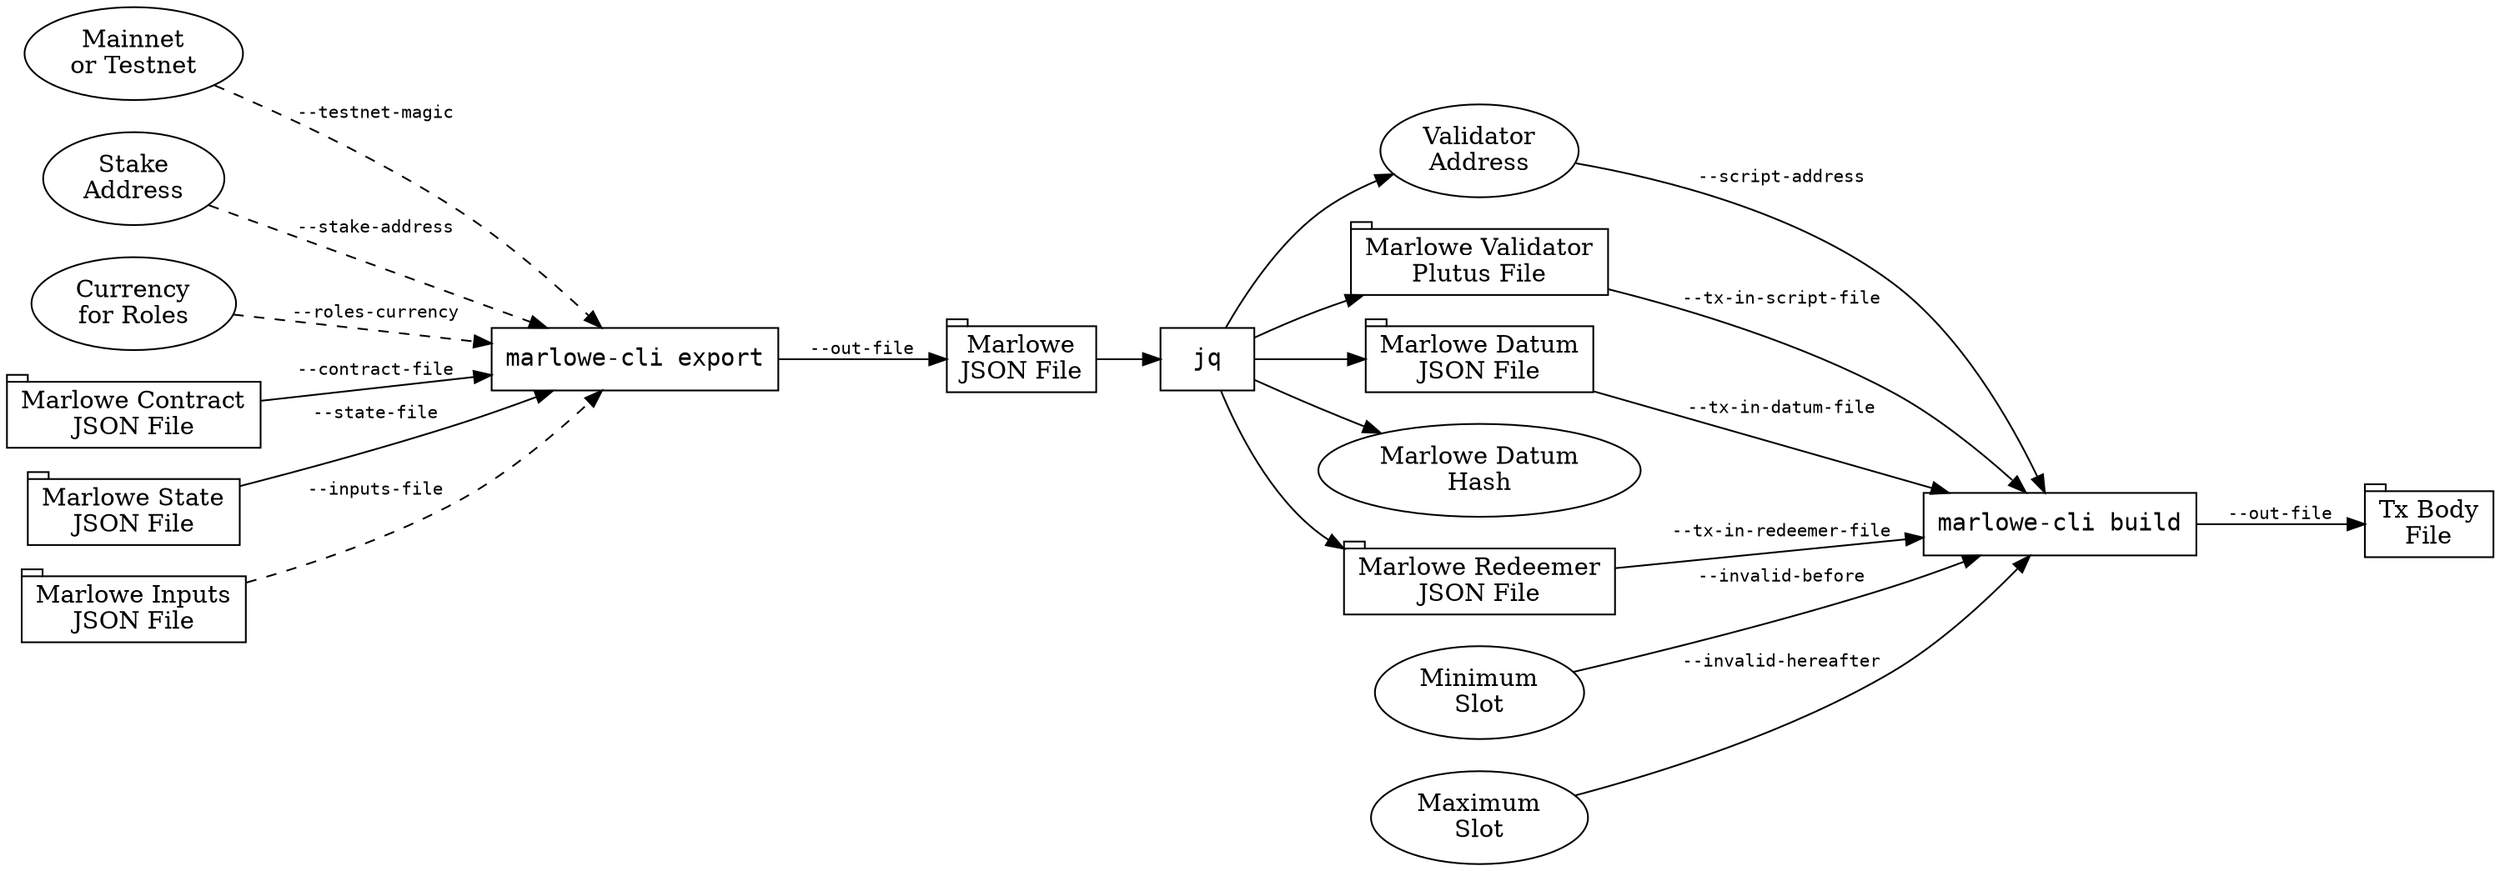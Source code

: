 digraph {

rankdir=LR


Network       [label="Mainnet\nor Testnet"]
StakeAddress  [label="Stake\nAddress"     ]
RolesCurrency [label="Currency\nfor Roles"]

ContractFile  [label="Marlowe Contract\nJSON File", shape=tab]
StateFile     [label="Marlowe State\nJSON File"   , shape=tab]

InputsFile    [label="Marlowe Inputs\nJSON File", shape=tab]
MinSlot       [label="Minimum\nSlot"]
MaxSlot       [label="Maximum\nSlot"]


ExportCommand [label="marlowe-cli export", shape=box, fontname=monospace]

Network       -> ExportCommand [label="--testnet-magic"    , fontname=monospace, fontsize=10, style=dashed]
StakeAddress  -> ExportCommand [label="--stake-address"    , fontname=monospace, fontsize=10, style=dashed]
RolesCurrency -> ExportCommand [label="--roles-currency"   , fontname=monospace, fontsize=10, style=dashed]
ContractFile  -> ExportCommand [label="--contract-file"    , fontname=monospace, fontsize=10]
StateFile     -> ExportCommand [label="--state-file"       , fontname=monospace, fontsize=10]
InputsFile    -> ExportCommand [label="--inputs-file"      , fontname=monospace, fontsize=10, style=dashed]


MarloweFile [label="Marlowe\nJSON File", shape=tab]

ExportCommand -> MarloweFile [label="--out-file", fontname=monospace, fontsize=10]


JQ [label="jq", shape=box, fontname=monospace]

MarloweFile -> JQ


ValidatorAddress [label="Validator\nAddress"                       ]
ValidatorFile    [label="Marlowe Validator\nPlutus File", shape=tab]
DatumFile        [label="Marlowe Datum\nJSON File"      , shape=tab]
DatumHash        [label="Marlowe Datum\nHash"                      ]
RedeemerFile     [label="Marlowe Redeemer\nJSON File"   , shape=tab]

JQ -> ValidatorAddress
JQ -> ValidatorFile
JQ -> DatumFile
JQ -> DatumHash
JQ -> RedeemerFile


CardanoCLI [label="marlowe-cli build", shape=box, fontname=monospace]

ValidatorAddress -> CardanoCLI [label="--script-address"     , fontname=monospace, fontsize=10]
ValidatorFile    -> CardanoCLI [label="--tx-in-script-file"  , fontname=monospace, fontsize=10]
DatumFile        -> CardanoCLI [label="--tx-in-datum-file"   , fontname=monospace, fontsize=10]
RedeemerFile     -> CardanoCLI [label="--tx-in-redeemer-file", fontname=monospace, fontsize=10]
MinSlot          -> CardanoCLI [label="--invalid-before"     , fontname=monospace, fontsize=10]
MaxSlot          -> CardanoCLI [label="--invalid-hereafter"  , fontname=monospace, fontsize=10]


TxBodyFile [label="Tx Body\nFile", shape=tab]

CardanoCLI -> TxBodyFile [label="--out-file", fontname=monospace, fontsize=10]

}
